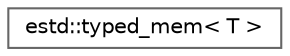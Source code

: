 digraph "Graphical Class Hierarchy"
{
 // LATEX_PDF_SIZE
  bgcolor="transparent";
  edge [fontname=Helvetica,fontsize=10,labelfontname=Helvetica,labelfontsize=10];
  node [fontname=Helvetica,fontsize=10,shape=box,height=0.2,width=0.4];
  rankdir="LR";
  Node0 [id="Node000000",label="estd::typed_mem\< T \>",height=0.2,width=0.4,color="grey40", fillcolor="white", style="filled",URL="$d8/df0/classestd_1_1typed__mem.html",tooltip=" "];
}

